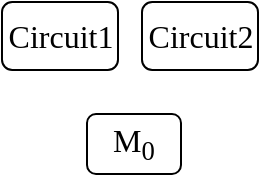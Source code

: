 <mxfile version="24.9.1">
  <diagram name="第 1 页" id="JUmIML43iS3KHeupYltu">
    <mxGraphModel dx="999" dy="896" grid="0" gridSize="10" guides="1" tooltips="1" connect="1" arrows="1" fold="1" page="0" pageScale="1" pageWidth="827" pageHeight="1169" math="0" shadow="0">
      <root>
        <mxCell id="0" />
        <mxCell id="1" parent="0" />
        <mxCell id="oNz4YCIeYpVKc3F23LFQ-1" value="" style="rounded=1;whiteSpace=wrap;html=1;" vertex="1" parent="1">
          <mxGeometry x="-63" y="-281" width="58" height="34" as="geometry" />
        </mxCell>
        <mxCell id="oNz4YCIeYpVKc3F23LFQ-3" value="&lt;font face=&quot;Times New Roman&quot;&gt;Circuit1&lt;/font&gt;" style="text;html=1;align=center;verticalAlign=middle;whiteSpace=wrap;rounded=0;fontSize=16;" vertex="1" parent="1">
          <mxGeometry x="-61.5" y="-274" width="55" height="20" as="geometry" />
        </mxCell>
        <mxCell id="oNz4YCIeYpVKc3F23LFQ-5" value="" style="rounded=1;whiteSpace=wrap;html=1;" vertex="1" parent="1">
          <mxGeometry x="7" y="-281" width="58" height="34" as="geometry" />
        </mxCell>
        <mxCell id="oNz4YCIeYpVKc3F23LFQ-6" value="&lt;font face=&quot;Times New Roman&quot;&gt;Circuit2&lt;/font&gt;" style="text;html=1;align=center;verticalAlign=middle;whiteSpace=wrap;rounded=0;fontSize=16;" vertex="1" parent="1">
          <mxGeometry x="8.5" y="-274" width="55" height="20" as="geometry" />
        </mxCell>
        <mxCell id="oNz4YCIeYpVKc3F23LFQ-9" value="" style="group" vertex="1" connectable="0" parent="1">
          <mxGeometry x="-27" y="-225" width="60" height="30" as="geometry" />
        </mxCell>
        <mxCell id="oNz4YCIeYpVKc3F23LFQ-7" value="" style="rounded=1;whiteSpace=wrap;html=1;" vertex="1" parent="oNz4YCIeYpVKc3F23LFQ-9">
          <mxGeometry x="6.5" width="47" height="30" as="geometry" />
        </mxCell>
        <mxCell id="oNz4YCIeYpVKc3F23LFQ-8" value="&lt;font face=&quot;Times New Roman&quot;&gt;M&lt;sub&gt;0&lt;/sub&gt;&lt;/font&gt;" style="text;html=1;align=center;verticalAlign=middle;whiteSpace=wrap;rounded=0;fontSize=16;" vertex="1" parent="oNz4YCIeYpVKc3F23LFQ-9">
          <mxGeometry width="60" height="30" as="geometry" />
        </mxCell>
      </root>
    </mxGraphModel>
  </diagram>
</mxfile>
